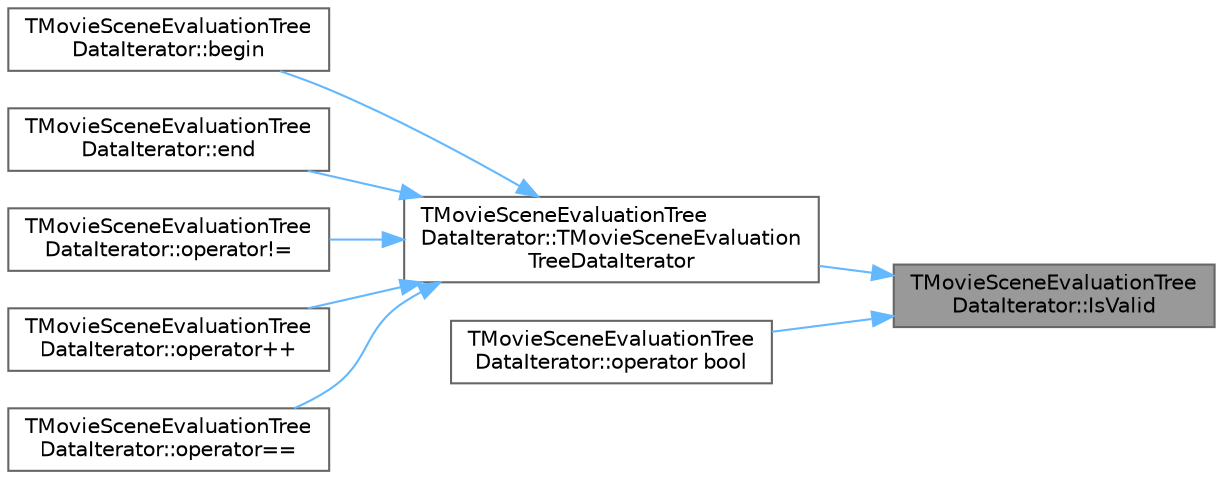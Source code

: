 digraph "TMovieSceneEvaluationTreeDataIterator::IsValid"
{
 // INTERACTIVE_SVG=YES
 // LATEX_PDF_SIZE
  bgcolor="transparent";
  edge [fontname=Helvetica,fontsize=10,labelfontname=Helvetica,labelfontsize=10];
  node [fontname=Helvetica,fontsize=10,shape=box,height=0.2,width=0.4];
  rankdir="RL";
  Node1 [id="Node000001",label="TMovieSceneEvaluationTree\lDataIterator::IsValid",height=0.2,width=0.4,color="gray40", fillcolor="grey60", style="filled", fontcolor="black",tooltip="Check the iterator for validity."];
  Node1 -> Node2 [id="edge1_Node000001_Node000002",dir="back",color="steelblue1",style="solid",tooltip=" "];
  Node2 [id="Node000002",label="TMovieSceneEvaluationTree\lDataIterator::TMovieSceneEvaluation\lTreeDataIterator",height=0.2,width=0.4,color="grey40", fillcolor="white", style="filled",URL="$d6/d79/structTMovieSceneEvaluationTreeDataIterator.html#ad9062bcb9332be4fc05f3fe0a4c9af91",tooltip="Construction from a tree and a node."];
  Node2 -> Node3 [id="edge2_Node000002_Node000003",dir="back",color="steelblue1",style="solid",tooltip=" "];
  Node3 [id="Node000003",label="TMovieSceneEvaluationTree\lDataIterator::begin",height=0.2,width=0.4,color="grey40", fillcolor="white", style="filled",URL="$d6/d79/structTMovieSceneEvaluationTreeDataIterator.html#a5ab97af8fab95506ee12a68f52212f82",tooltip="Range-for support."];
  Node2 -> Node4 [id="edge3_Node000002_Node000004",dir="back",color="steelblue1",style="solid",tooltip=" "];
  Node4 [id="Node000004",label="TMovieSceneEvaluationTree\lDataIterator::end",height=0.2,width=0.4,color="grey40", fillcolor="white", style="filled",URL="$d6/d79/structTMovieSceneEvaluationTreeDataIterator.html#a10d05394fae66607b95c66fa810cf8bd",tooltip=" "];
  Node2 -> Node5 [id="edge4_Node000002_Node000005",dir="back",color="steelblue1",style="solid",tooltip=" "];
  Node5 [id="Node000005",label="TMovieSceneEvaluationTree\lDataIterator::operator!=",height=0.2,width=0.4,color="grey40", fillcolor="white", style="filled",URL="$d6/d79/structTMovieSceneEvaluationTreeDataIterator.html#acebc49bd31fa0c9b14df8956ceed6ed6",tooltip=" "];
  Node2 -> Node6 [id="edge5_Node000002_Node000006",dir="back",color="steelblue1",style="solid",tooltip=" "];
  Node6 [id="Node000006",label="TMovieSceneEvaluationTree\lDataIterator::operator++",height=0.2,width=0.4,color="grey40", fillcolor="white", style="filled",URL="$d6/d79/structTMovieSceneEvaluationTreeDataIterator.html#a482be626df707132ea0e26d2bc1e3a4e",tooltip="Move on to the next piece of data."];
  Node2 -> Node7 [id="edge6_Node000002_Node000007",dir="back",color="steelblue1",style="solid",tooltip=" "];
  Node7 [id="Node000007",label="TMovieSceneEvaluationTree\lDataIterator::operator==",height=0.2,width=0.4,color="grey40", fillcolor="white", style="filled",URL="$d6/d79/structTMovieSceneEvaluationTreeDataIterator.html#ac8e931b8fcabd9b35e15453a2d154855",tooltip="(In)Equality operators"];
  Node1 -> Node8 [id="edge7_Node000001_Node000008",dir="back",color="steelblue1",style="solid",tooltip=" "];
  Node8 [id="Node000008",label="TMovieSceneEvaluationTree\lDataIterator::operator bool",height=0.2,width=0.4,color="grey40", fillcolor="white", style="filled",URL="$d6/d79/structTMovieSceneEvaluationTreeDataIterator.html#acbc5dc607a2ece0f660745bb85a55be9",tooltip="Check the iterator for validity."];
}
